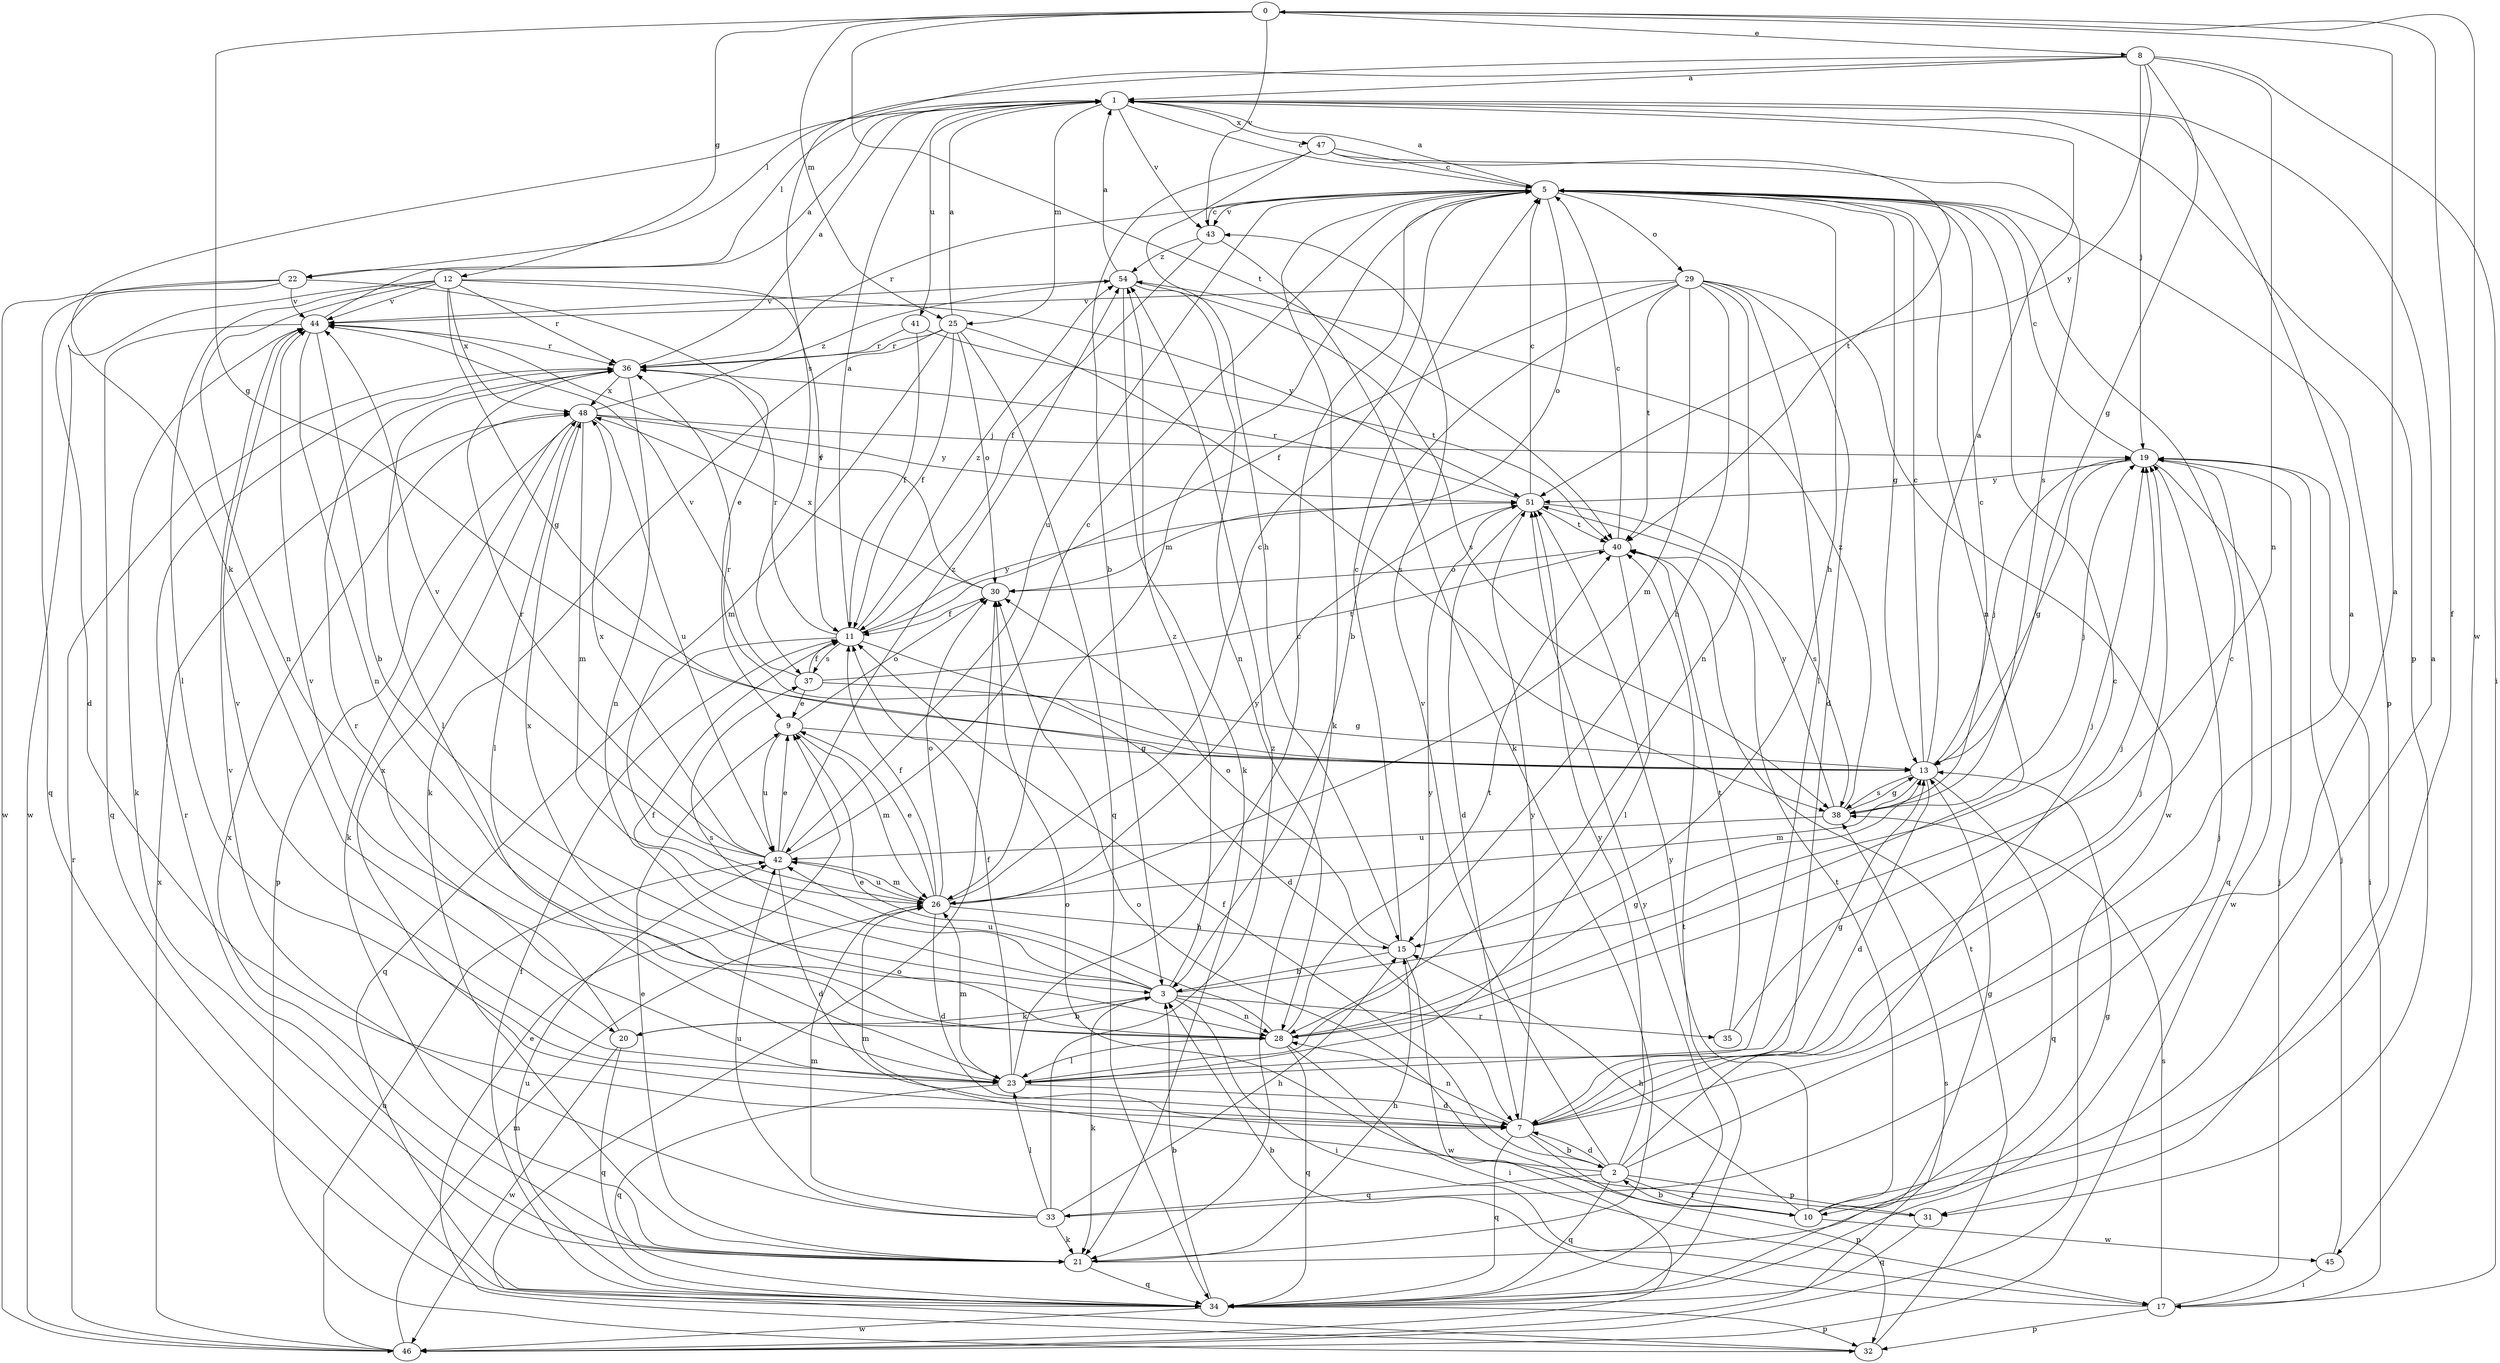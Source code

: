 strict digraph  {
0;
1;
2;
3;
5;
7;
8;
9;
10;
11;
12;
13;
15;
17;
19;
20;
21;
22;
23;
25;
26;
28;
29;
30;
31;
32;
33;
34;
35;
36;
37;
38;
40;
41;
42;
43;
44;
45;
46;
47;
48;
51;
54;
0 -> 8  [label=e];
0 -> 10  [label=f];
0 -> 12  [label=g];
0 -> 13  [label=g];
0 -> 25  [label=m];
0 -> 40  [label=t];
0 -> 43  [label=v];
0 -> 45  [label=w];
1 -> 5  [label=c];
1 -> 20  [label=k];
1 -> 22  [label=l];
1 -> 25  [label=m];
1 -> 31  [label=p];
1 -> 41  [label=u];
1 -> 43  [label=v];
1 -> 47  [label=x];
2 -> 0  [label=a];
2 -> 5  [label=c];
2 -> 7  [label=d];
2 -> 10  [label=f];
2 -> 11  [label=f];
2 -> 26  [label=m];
2 -> 31  [label=p];
2 -> 33  [label=q];
2 -> 34  [label=q];
2 -> 43  [label=v];
2 -> 51  [label=y];
3 -> 11  [label=f];
3 -> 17  [label=i];
3 -> 19  [label=j];
3 -> 20  [label=k];
3 -> 21  [label=k];
3 -> 28  [label=n];
3 -> 35  [label=r];
3 -> 37  [label=s];
3 -> 42  [label=u];
3 -> 54  [label=z];
5 -> 1  [label=a];
5 -> 13  [label=g];
5 -> 15  [label=h];
5 -> 21  [label=k];
5 -> 26  [label=m];
5 -> 28  [label=n];
5 -> 29  [label=o];
5 -> 30  [label=o];
5 -> 31  [label=p];
5 -> 36  [label=r];
5 -> 42  [label=u];
5 -> 43  [label=v];
7 -> 1  [label=a];
7 -> 2  [label=b];
7 -> 5  [label=c];
7 -> 19  [label=j];
7 -> 28  [label=n];
7 -> 32  [label=p];
7 -> 34  [label=q];
7 -> 48  [label=x];
7 -> 51  [label=y];
8 -> 1  [label=a];
8 -> 13  [label=g];
8 -> 17  [label=i];
8 -> 19  [label=j];
8 -> 22  [label=l];
8 -> 28  [label=n];
8 -> 37  [label=s];
8 -> 51  [label=y];
9 -> 13  [label=g];
9 -> 26  [label=m];
9 -> 30  [label=o];
9 -> 42  [label=u];
10 -> 1  [label=a];
10 -> 2  [label=b];
10 -> 13  [label=g];
10 -> 15  [label=h];
10 -> 30  [label=o];
10 -> 40  [label=t];
10 -> 45  [label=w];
10 -> 51  [label=y];
11 -> 1  [label=a];
11 -> 7  [label=d];
11 -> 34  [label=q];
11 -> 36  [label=r];
11 -> 37  [label=s];
11 -> 51  [label=y];
11 -> 54  [label=z];
12 -> 11  [label=f];
12 -> 13  [label=g];
12 -> 23  [label=l];
12 -> 28  [label=n];
12 -> 36  [label=r];
12 -> 44  [label=v];
12 -> 46  [label=w];
12 -> 48  [label=x];
12 -> 51  [label=y];
13 -> 1  [label=a];
13 -> 5  [label=c];
13 -> 7  [label=d];
13 -> 19  [label=j];
13 -> 26  [label=m];
13 -> 34  [label=q];
13 -> 36  [label=r];
13 -> 38  [label=s];
15 -> 3  [label=b];
15 -> 5  [label=c];
15 -> 30  [label=o];
15 -> 46  [label=w];
17 -> 3  [label=b];
17 -> 19  [label=j];
17 -> 32  [label=p];
17 -> 38  [label=s];
19 -> 5  [label=c];
19 -> 13  [label=g];
19 -> 17  [label=i];
19 -> 34  [label=q];
19 -> 46  [label=w];
19 -> 51  [label=y];
20 -> 3  [label=b];
20 -> 34  [label=q];
20 -> 44  [label=v];
20 -> 46  [label=w];
21 -> 9  [label=e];
21 -> 13  [label=g];
21 -> 15  [label=h];
21 -> 34  [label=q];
21 -> 36  [label=r];
21 -> 48  [label=x];
22 -> 7  [label=d];
22 -> 9  [label=e];
22 -> 34  [label=q];
22 -> 44  [label=v];
22 -> 46  [label=w];
23 -> 5  [label=c];
23 -> 7  [label=d];
23 -> 11  [label=f];
23 -> 13  [label=g];
23 -> 26  [label=m];
23 -> 34  [label=q];
23 -> 36  [label=r];
23 -> 44  [label=v];
23 -> 51  [label=y];
25 -> 1  [label=a];
25 -> 11  [label=f];
25 -> 21  [label=k];
25 -> 26  [label=m];
25 -> 30  [label=o];
25 -> 34  [label=q];
25 -> 36  [label=r];
25 -> 38  [label=s];
26 -> 5  [label=c];
26 -> 7  [label=d];
26 -> 9  [label=e];
26 -> 11  [label=f];
26 -> 15  [label=h];
26 -> 30  [label=o];
26 -> 42  [label=u];
26 -> 51  [label=y];
28 -> 9  [label=e];
28 -> 13  [label=g];
28 -> 17  [label=i];
28 -> 23  [label=l];
28 -> 34  [label=q];
28 -> 40  [label=t];
28 -> 48  [label=x];
29 -> 3  [label=b];
29 -> 7  [label=d];
29 -> 11  [label=f];
29 -> 15  [label=h];
29 -> 23  [label=l];
29 -> 26  [label=m];
29 -> 28  [label=n];
29 -> 40  [label=t];
29 -> 44  [label=v];
29 -> 46  [label=w];
30 -> 11  [label=f];
30 -> 44  [label=v];
30 -> 48  [label=x];
31 -> 30  [label=o];
31 -> 34  [label=q];
32 -> 9  [label=e];
32 -> 30  [label=o];
32 -> 40  [label=t];
33 -> 15  [label=h];
33 -> 19  [label=j];
33 -> 21  [label=k];
33 -> 23  [label=l];
33 -> 26  [label=m];
33 -> 42  [label=u];
33 -> 44  [label=v];
33 -> 54  [label=z];
34 -> 3  [label=b];
34 -> 11  [label=f];
34 -> 32  [label=p];
34 -> 40  [label=t];
34 -> 42  [label=u];
34 -> 46  [label=w];
34 -> 51  [label=y];
35 -> 19  [label=j];
35 -> 40  [label=t];
36 -> 1  [label=a];
36 -> 23  [label=l];
36 -> 28  [label=n];
36 -> 48  [label=x];
37 -> 9  [label=e];
37 -> 11  [label=f];
37 -> 13  [label=g];
37 -> 40  [label=t];
37 -> 44  [label=v];
38 -> 5  [label=c];
38 -> 13  [label=g];
38 -> 19  [label=j];
38 -> 42  [label=u];
38 -> 51  [label=y];
38 -> 54  [label=z];
40 -> 5  [label=c];
40 -> 23  [label=l];
40 -> 30  [label=o];
41 -> 11  [label=f];
41 -> 36  [label=r];
41 -> 40  [label=t];
42 -> 5  [label=c];
42 -> 7  [label=d];
42 -> 9  [label=e];
42 -> 26  [label=m];
42 -> 36  [label=r];
42 -> 44  [label=v];
42 -> 48  [label=x];
42 -> 54  [label=z];
43 -> 5  [label=c];
43 -> 11  [label=f];
43 -> 21  [label=k];
43 -> 54  [label=z];
44 -> 1  [label=a];
44 -> 3  [label=b];
44 -> 21  [label=k];
44 -> 28  [label=n];
44 -> 34  [label=q];
44 -> 36  [label=r];
45 -> 17  [label=i];
45 -> 19  [label=j];
46 -> 26  [label=m];
46 -> 36  [label=r];
46 -> 38  [label=s];
46 -> 42  [label=u];
46 -> 48  [label=x];
47 -> 3  [label=b];
47 -> 5  [label=c];
47 -> 15  [label=h];
47 -> 38  [label=s];
47 -> 40  [label=t];
48 -> 19  [label=j];
48 -> 21  [label=k];
48 -> 23  [label=l];
48 -> 26  [label=m];
48 -> 32  [label=p];
48 -> 42  [label=u];
48 -> 51  [label=y];
48 -> 54  [label=z];
51 -> 5  [label=c];
51 -> 7  [label=d];
51 -> 36  [label=r];
51 -> 38  [label=s];
51 -> 40  [label=t];
54 -> 1  [label=a];
54 -> 21  [label=k];
54 -> 28  [label=n];
54 -> 38  [label=s];
54 -> 44  [label=v];
}
